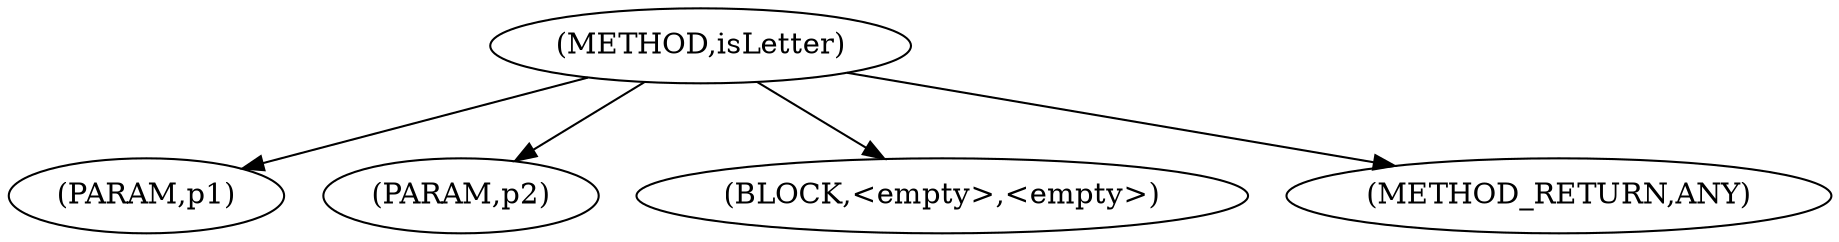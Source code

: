 digraph "isLetter" {  
"3815" [label = <(METHOD,isLetter)> ]
"3816" [label = <(PARAM,p1)> ]
"3817" [label = <(PARAM,p2)> ]
"3818" [label = <(BLOCK,&lt;empty&gt;,&lt;empty&gt;)> ]
"3819" [label = <(METHOD_RETURN,ANY)> ]
  "3815" -> "3816" 
  "3815" -> "3818" 
  "3815" -> "3817" 
  "3815" -> "3819" 
}
